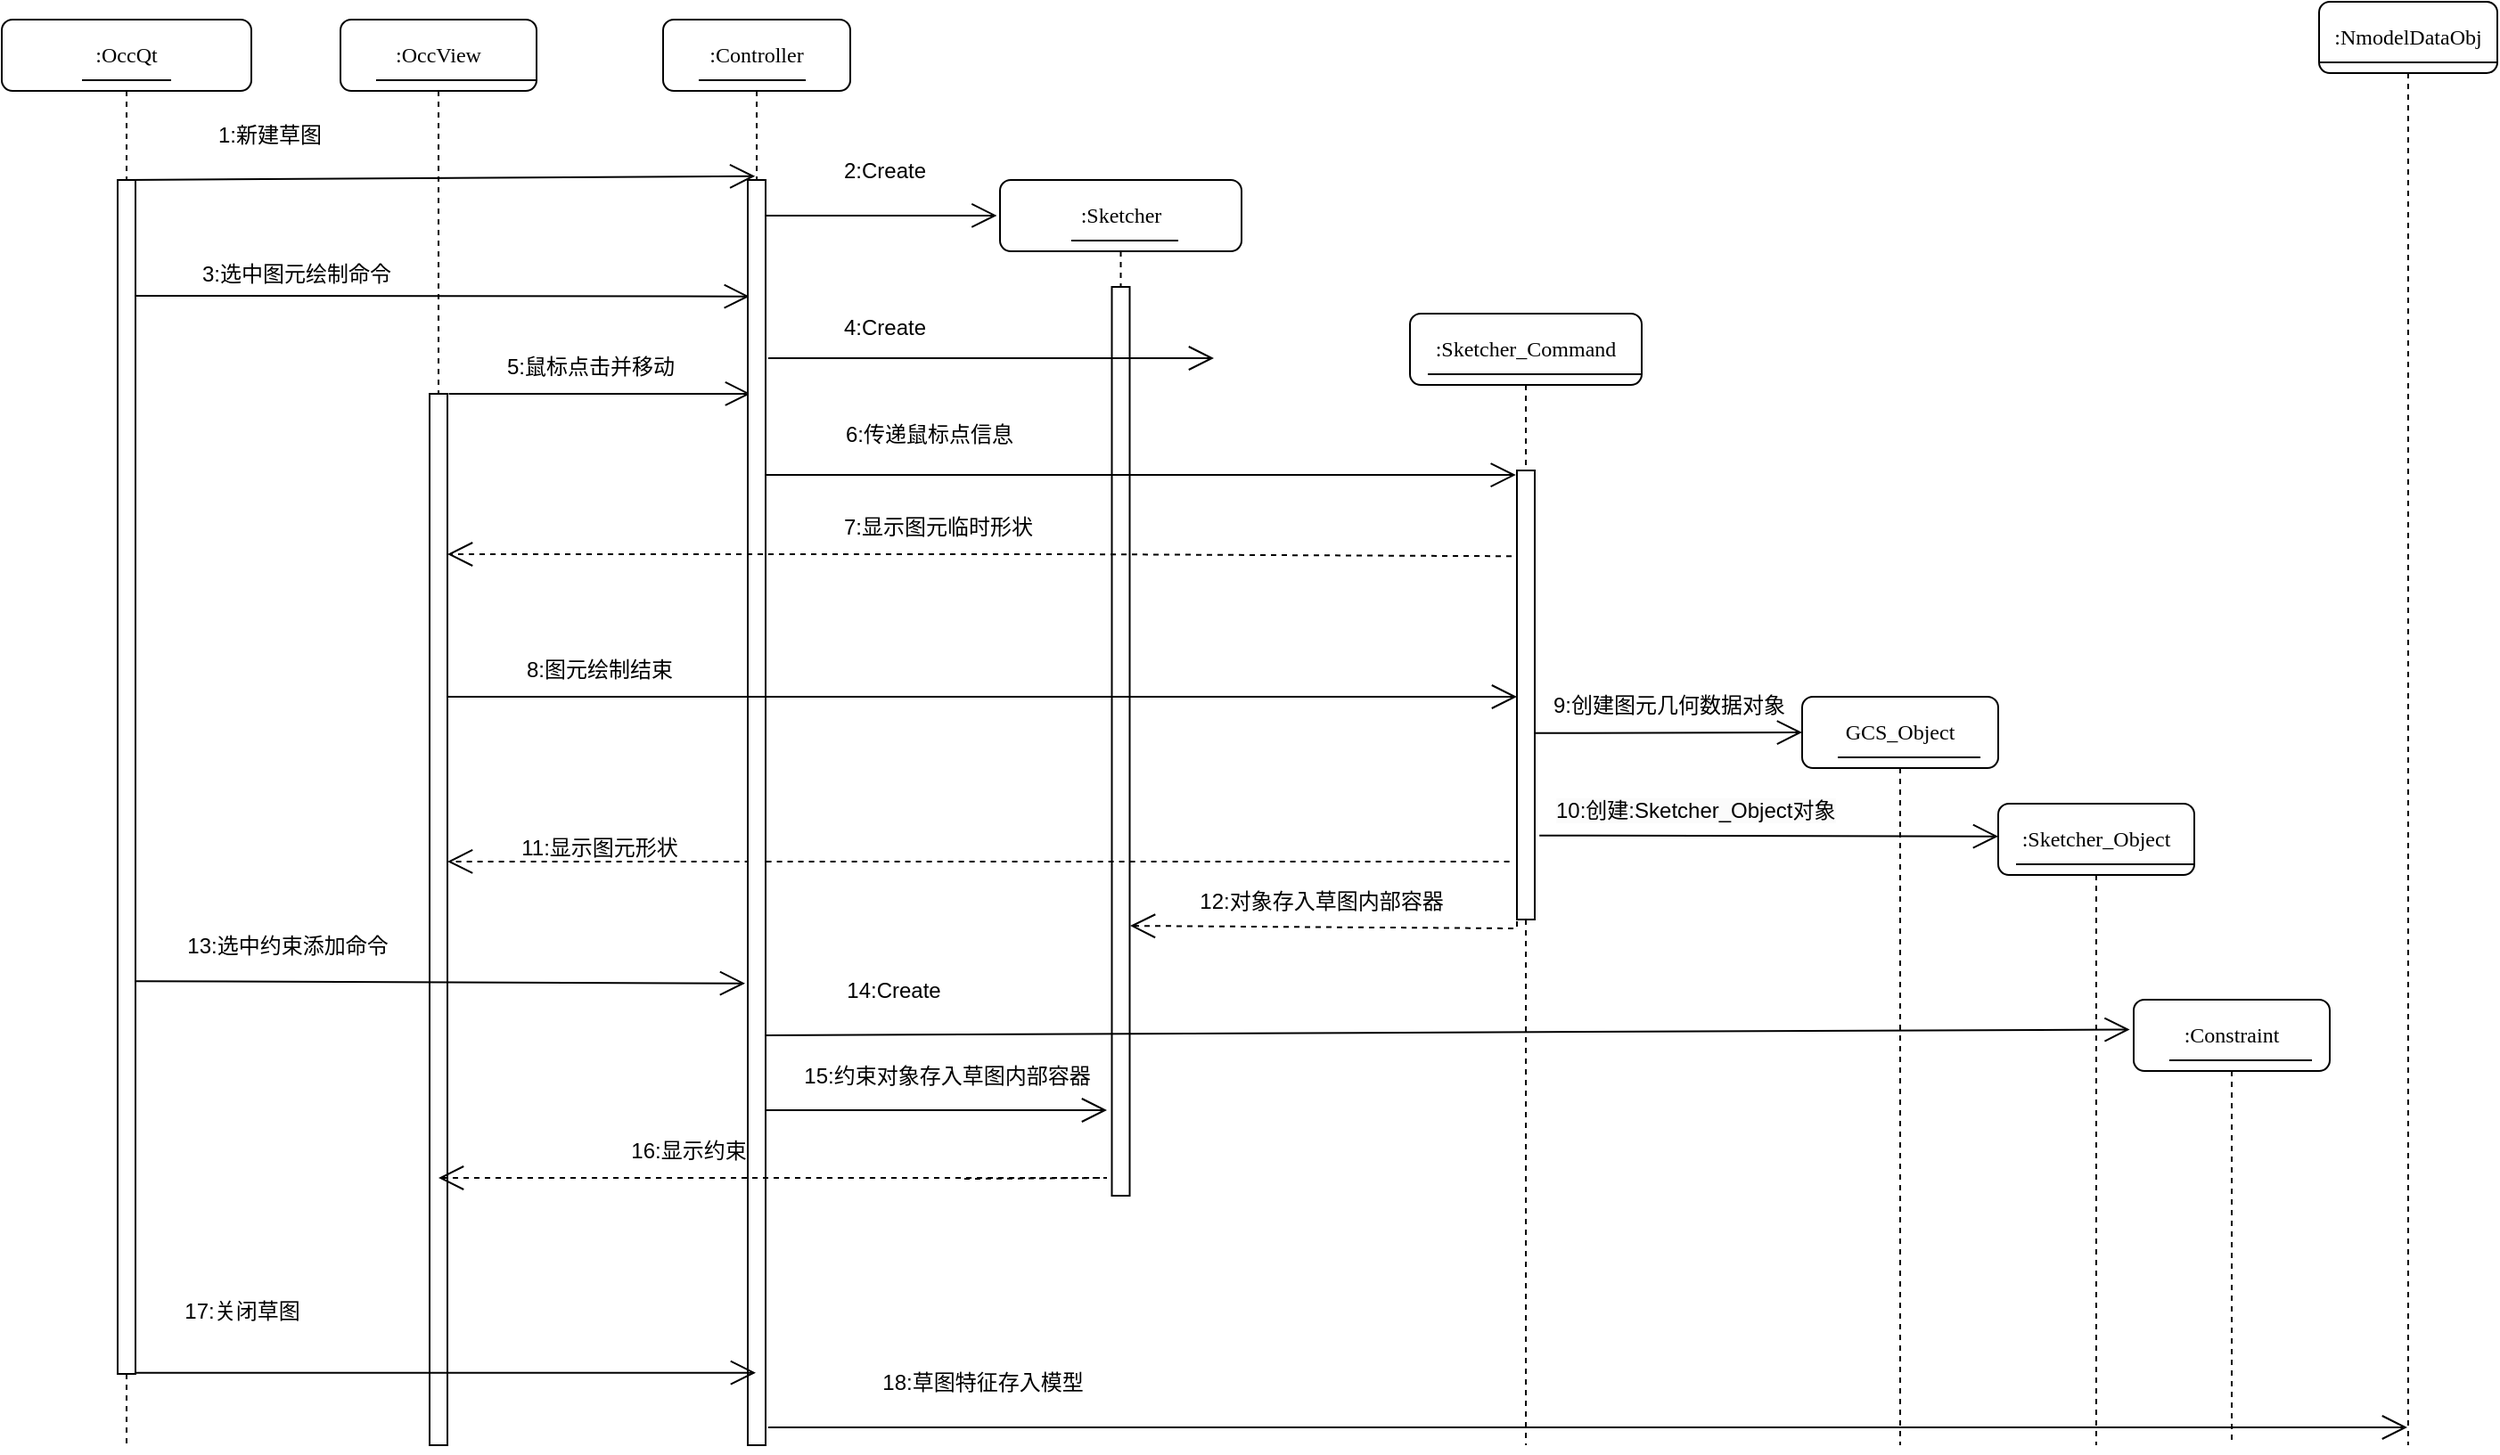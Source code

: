 <mxfile version="22.0.8" type="github">
  <diagram name="第 1 页" id="pxupF_m19sK6GDL_rKMm">
    <mxGraphModel dx="2117" dy="580" grid="1" gridSize="10" guides="1" tooltips="1" connect="1" arrows="1" fold="1" page="1" pageScale="1" pageWidth="827" pageHeight="1169" math="0" shadow="0">
      <root>
        <mxCell id="0" />
        <mxCell id="1" parent="0" />
        <mxCell id="zHRK3XGYiJXSnVPbU2CI-1" value=":OccView" style="shape=umlLifeline;perimeter=lifelinePerimeter;whiteSpace=wrap;html=1;container=1;collapsible=0;recursiveResize=0;outlineConnect=0;rounded=1;shadow=0;comic=0;labelBackgroundColor=none;strokeWidth=1;fontFamily=Verdana;fontSize=12;align=center;" parent="1" vertex="1">
          <mxGeometry x="180" y="80" width="110" height="800" as="geometry" />
        </mxCell>
        <mxCell id="zHRK3XGYiJXSnVPbU2CI-2" value="" style="html=1;points=[];perimeter=orthogonalPerimeter;rounded=0;shadow=0;comic=0;labelBackgroundColor=none;strokeWidth=1;fontFamily=Verdana;fontSize=12;align=center;" parent="zHRK3XGYiJXSnVPbU2CI-1" vertex="1">
          <mxGeometry x="50" y="210" width="10" height="590" as="geometry" />
        </mxCell>
        <mxCell id="zHRK3XGYiJXSnVPbU2CI-3" value="" style="line;strokeWidth=1;fillColor=none;align=left;verticalAlign=middle;spacingTop=-1;spacingLeft=3;spacingRight=3;rotatable=0;labelPosition=right;points=[];portConstraint=eastwest;strokeColor=inherit;" parent="zHRK3XGYiJXSnVPbU2CI-1" vertex="1">
          <mxGeometry x="20" y="30" width="90" height="8" as="geometry" />
        </mxCell>
        <mxCell id="zHRK3XGYiJXSnVPbU2CI-4" value=":Sketcher" style="shape=umlLifeline;perimeter=lifelinePerimeter;whiteSpace=wrap;html=1;container=1;collapsible=0;recursiveResize=0;outlineConnect=0;rounded=1;shadow=0;comic=0;labelBackgroundColor=none;strokeWidth=1;fontFamily=Verdana;fontSize=12;align=center;" parent="1" vertex="1">
          <mxGeometry x="550" y="170" width="135.5" height="570" as="geometry" />
        </mxCell>
        <mxCell id="zHRK3XGYiJXSnVPbU2CI-5" value="" style="html=1;points=[];perimeter=orthogonalPerimeter;rounded=0;shadow=0;comic=0;labelBackgroundColor=none;strokeWidth=1;fontFamily=Verdana;fontSize=12;align=center;" parent="zHRK3XGYiJXSnVPbU2CI-4" vertex="1">
          <mxGeometry x="62.75" y="60" width="10" height="510" as="geometry" />
        </mxCell>
        <mxCell id="zHRK3XGYiJXSnVPbU2CI-8" value="" style="line;strokeWidth=1;fillColor=none;align=left;verticalAlign=middle;spacingTop=-1;spacingLeft=3;spacingRight=3;rotatable=0;labelPosition=right;points=[];portConstraint=eastwest;strokeColor=inherit;" parent="zHRK3XGYiJXSnVPbU2CI-4" vertex="1">
          <mxGeometry x="40" y="30" width="60" height="8" as="geometry" />
        </mxCell>
        <mxCell id="zHRK3XGYiJXSnVPbU2CI-9" value=":Sketcher_Command" style="shape=umlLifeline;perimeter=lifelinePerimeter;whiteSpace=wrap;html=1;container=1;collapsible=0;recursiveResize=0;outlineConnect=0;rounded=1;shadow=0;comic=0;labelBackgroundColor=none;strokeWidth=1;fontFamily=Verdana;fontSize=12;align=center;" parent="1" vertex="1">
          <mxGeometry x="780" y="245" width="130" height="635" as="geometry" />
        </mxCell>
        <mxCell id="zHRK3XGYiJXSnVPbU2CI-14" value="" style="line;strokeWidth=1;fillColor=none;align=left;verticalAlign=middle;spacingTop=-1;spacingLeft=3;spacingRight=3;rotatable=0;labelPosition=right;points=[];portConstraint=eastwest;strokeColor=inherit;" parent="zHRK3XGYiJXSnVPbU2CI-9" vertex="1">
          <mxGeometry x="10" y="30" width="120" height="8" as="geometry" />
        </mxCell>
        <mxCell id="zHRK3XGYiJXSnVPbU2CI-59" value="" style="html=1;points=[];perimeter=orthogonalPerimeter;rounded=0;shadow=0;comic=0;labelBackgroundColor=none;strokeWidth=1;fontFamily=Verdana;fontSize=12;align=center;" parent="zHRK3XGYiJXSnVPbU2CI-9" vertex="1">
          <mxGeometry x="60" y="88" width="10" height="252" as="geometry" />
        </mxCell>
        <mxCell id="zHRK3XGYiJXSnVPbU2CI-105" value="" style="endArrow=open;endFill=1;endSize=12;html=1;rounded=0;dashed=1;entryX=1.025;entryY=0.703;entryDx=0;entryDy=0;entryPerimeter=0;" parent="zHRK3XGYiJXSnVPbU2CI-9" edge="1" target="zHRK3XGYiJXSnVPbU2CI-5">
          <mxGeometry width="160" relative="1" as="geometry">
            <mxPoint x="60" y="323" as="sourcePoint" />
            <mxPoint x="-150" y="345" as="targetPoint" />
            <Array as="points">
              <mxPoint x="60" y="345" />
            </Array>
          </mxGeometry>
        </mxCell>
        <mxCell id="zHRK3XGYiJXSnVPbU2CI-16" value=":NmodelDataObj" style="shape=umlLifeline;perimeter=lifelinePerimeter;whiteSpace=wrap;html=1;container=1;collapsible=0;recursiveResize=0;outlineConnect=0;rounded=1;shadow=0;comic=0;labelBackgroundColor=none;strokeWidth=1;fontFamily=Verdana;fontSize=12;align=center;" parent="1" vertex="1">
          <mxGeometry x="1290" y="70" width="100" height="810" as="geometry" />
        </mxCell>
        <mxCell id="zHRK3XGYiJXSnVPbU2CI-19" value="" style="line;strokeWidth=1;fillColor=none;align=left;verticalAlign=middle;spacingTop=-1;spacingLeft=3;spacingRight=3;rotatable=0;labelPosition=right;points=[];portConstraint=eastwest;strokeColor=inherit;" parent="zHRK3XGYiJXSnVPbU2CI-16" vertex="1">
          <mxGeometry y="30" width="100" height="8" as="geometry" />
        </mxCell>
        <mxCell id="zHRK3XGYiJXSnVPbU2CI-20" value=":OccQt&lt;br&gt;" style="shape=umlLifeline;perimeter=lifelinePerimeter;whiteSpace=wrap;html=1;container=1;collapsible=0;recursiveResize=0;outlineConnect=0;rounded=1;shadow=0;comic=0;labelBackgroundColor=none;strokeWidth=1;fontFamily=Verdana;fontSize=12;align=center;" parent="1" vertex="1">
          <mxGeometry x="-10" y="80" width="140" height="800" as="geometry" />
        </mxCell>
        <mxCell id="zHRK3XGYiJXSnVPbU2CI-21" value="" style="html=1;points=[];perimeter=orthogonalPerimeter;rounded=0;shadow=0;comic=0;labelBackgroundColor=none;strokeWidth=1;fontFamily=Verdana;fontSize=12;align=center;" parent="zHRK3XGYiJXSnVPbU2CI-20" vertex="1">
          <mxGeometry x="65" y="90" width="10" height="670" as="geometry" />
        </mxCell>
        <mxCell id="zHRK3XGYiJXSnVPbU2CI-22" value="" style="line;strokeWidth=1;fillColor=none;align=left;verticalAlign=middle;spacingTop=-1;spacingLeft=3;spacingRight=3;rotatable=0;labelPosition=right;points=[];portConstraint=eastwest;strokeColor=inherit;" parent="zHRK3XGYiJXSnVPbU2CI-20" vertex="1">
          <mxGeometry x="45" y="30" width="50" height="8" as="geometry" />
        </mxCell>
        <mxCell id="zHRK3XGYiJXSnVPbU2CI-44" value="17:关闭草图" style="text;html=1;strokeColor=none;fillColor=none;align=center;verticalAlign=middle;whiteSpace=wrap;rounded=0;" parent="zHRK3XGYiJXSnVPbU2CI-20" vertex="1">
          <mxGeometry x="100" y="710" width="70" height="30" as="geometry" />
        </mxCell>
        <mxCell id="zHRK3XGYiJXSnVPbU2CI-45" value="13:选中约束添加命令" style="text;html=1;align=center;verticalAlign=middle;resizable=0;points=[];autosize=1;strokeColor=none;fillColor=none;" parent="zHRK3XGYiJXSnVPbU2CI-20" vertex="1">
          <mxGeometry x="90" y="505" width="140" height="30" as="geometry" />
        </mxCell>
        <mxCell id="zHRK3XGYiJXSnVPbU2CI-35" value="" style="endArrow=open;endFill=1;endSize=12;html=1;rounded=0;entryX=0.41;entryY=-0.003;entryDx=0;entryDy=0;entryPerimeter=0;exitX=0.5;exitY=0;exitDx=0;exitDy=0;exitPerimeter=0;" parent="1" source="zHRK3XGYiJXSnVPbU2CI-21" target="zHRK3XGYiJXSnVPbU2CI-87" edge="1">
          <mxGeometry width="160" relative="1" as="geometry">
            <mxPoint x="70" y="160" as="sourcePoint" />
            <mxPoint x="190" y="280" as="targetPoint" />
          </mxGeometry>
        </mxCell>
        <mxCell id="zHRK3XGYiJXSnVPbU2CI-39" value="3:选中图元绘制命令" style="text;html=1;align=center;verticalAlign=middle;resizable=0;points=[];autosize=1;strokeColor=none;fillColor=none;" parent="1" vertex="1">
          <mxGeometry x="90" y="208" width="130" height="30" as="geometry" />
        </mxCell>
        <mxCell id="zHRK3XGYiJXSnVPbU2CI-58" value="" style="endArrow=open;endFill=1;endSize=12;html=1;rounded=0;entryX=0.09;entryY=0.092;entryDx=0;entryDy=0;entryPerimeter=0;exitX=0.96;exitY=0.097;exitDx=0;exitDy=0;exitPerimeter=0;" parent="1" target="zHRK3XGYiJXSnVPbU2CI-87" edge="1" source="zHRK3XGYiJXSnVPbU2CI-21">
          <mxGeometry width="160" relative="1" as="geometry">
            <mxPoint x="70" y="235" as="sourcePoint" />
            <mxPoint x="400" y="190" as="targetPoint" />
          </mxGeometry>
        </mxCell>
        <mxCell id="zHRK3XGYiJXSnVPbU2CI-60" value="" style="endArrow=open;endFill=1;endSize=12;html=1;rounded=0;exitX=1.08;exitY=0;exitDx=0;exitDy=0;exitPerimeter=0;entryX=0.15;entryY=0.169;entryDx=0;entryDy=0;entryPerimeter=0;" parent="1" target="zHRK3XGYiJXSnVPbU2CI-87" edge="1" source="zHRK3XGYiJXSnVPbU2CI-2">
          <mxGeometry width="160" relative="1" as="geometry">
            <mxPoint x="320" y="310" as="sourcePoint" />
            <mxPoint x="359" y="363" as="targetPoint" />
          </mxGeometry>
        </mxCell>
        <mxCell id="zHRK3XGYiJXSnVPbU2CI-42" value="9:创建图元几何数据对象" style="text;html=1;align=center;verticalAlign=middle;resizable=0;points=[];autosize=1;strokeColor=none;fillColor=none;" parent="1" vertex="1">
          <mxGeometry x="850" y="450" width="150" height="30" as="geometry" />
        </mxCell>
        <mxCell id="zHRK3XGYiJXSnVPbU2CI-41" value="8:图元绘制结束" style="text;html=1;align=center;verticalAlign=middle;resizable=0;points=[];autosize=1;strokeColor=none;fillColor=none;" parent="1" vertex="1">
          <mxGeometry x="270" y="430" width="110" height="30" as="geometry" />
        </mxCell>
        <mxCell id="zHRK3XGYiJXSnVPbU2CI-65" value=":Sketcher_Object" style="shape=umlLifeline;perimeter=lifelinePerimeter;whiteSpace=wrap;html=1;container=1;collapsible=0;recursiveResize=0;outlineConnect=0;rounded=1;shadow=0;comic=0;labelBackgroundColor=none;strokeWidth=1;fontFamily=Verdana;fontSize=12;align=center;" parent="1" vertex="1">
          <mxGeometry x="1110" y="520" width="110" height="360" as="geometry" />
        </mxCell>
        <mxCell id="zHRK3XGYiJXSnVPbU2CI-67" value="" style="line;strokeWidth=1;fillColor=none;align=left;verticalAlign=middle;spacingTop=-1;spacingLeft=3;spacingRight=3;rotatable=0;labelPosition=right;points=[];portConstraint=eastwest;strokeColor=inherit;" parent="zHRK3XGYiJXSnVPbU2CI-65" vertex="1">
          <mxGeometry x="10" y="30" width="100" height="8" as="geometry" />
        </mxCell>
        <mxCell id="zHRK3XGYiJXSnVPbU2CI-74" value="GCS_Object" style="shape=umlLifeline;perimeter=lifelinePerimeter;whiteSpace=wrap;html=1;container=1;collapsible=0;recursiveResize=0;outlineConnect=0;rounded=1;shadow=0;comic=0;labelBackgroundColor=none;strokeWidth=1;fontFamily=Verdana;fontSize=12;align=center;" parent="1" vertex="1">
          <mxGeometry x="1000" y="460" width="110" height="420" as="geometry" />
        </mxCell>
        <mxCell id="zHRK3XGYiJXSnVPbU2CI-75" value="" style="line;strokeWidth=1;fillColor=none;align=left;verticalAlign=middle;spacingTop=-1;spacingLeft=3;spacingRight=3;rotatable=0;labelPosition=right;points=[];portConstraint=eastwest;strokeColor=inherit;" parent="zHRK3XGYiJXSnVPbU2CI-74" vertex="1">
          <mxGeometry x="20" y="30" width="80" height="8" as="geometry" />
        </mxCell>
        <mxCell id="zHRK3XGYiJXSnVPbU2CI-77" value="" style="endArrow=open;endFill=1;endSize=12;html=1;rounded=0;exitX=-0.42;exitY=0.871;exitDx=0;exitDy=0;exitPerimeter=0;dashed=1;" parent="1" source="zHRK3XGYiJXSnVPbU2CI-59" edge="1" target="zHRK3XGYiJXSnVPbU2CI-2">
          <mxGeometry width="160" relative="1" as="geometry">
            <mxPoint x="728.0" y="558.792" as="sourcePoint" />
            <mxPoint x="320.0" y="562.6" as="targetPoint" />
            <Array as="points" />
          </mxGeometry>
        </mxCell>
        <mxCell id="zHRK3XGYiJXSnVPbU2CI-78" value="11:显示图元形状" style="text;html=1;align=center;verticalAlign=middle;resizable=0;points=[];autosize=1;strokeColor=none;fillColor=none;" parent="1" vertex="1">
          <mxGeometry x="270" y="530" width="110" height="30" as="geometry" />
        </mxCell>
        <mxCell id="zHRK3XGYiJXSnVPbU2CI-86" value=":Controller" style="shape=umlLifeline;perimeter=lifelinePerimeter;whiteSpace=wrap;html=1;container=1;collapsible=0;recursiveResize=0;outlineConnect=0;rounded=1;shadow=0;comic=0;labelBackgroundColor=none;strokeWidth=1;fontFamily=Verdana;fontSize=12;align=center;" parent="1" vertex="1">
          <mxGeometry x="361" y="80" width="105" height="800" as="geometry" />
        </mxCell>
        <mxCell id="zHRK3XGYiJXSnVPbU2CI-87" value="" style="html=1;points=[];perimeter=orthogonalPerimeter;rounded=0;shadow=0;comic=0;labelBackgroundColor=none;strokeWidth=1;fontFamily=Verdana;fontSize=12;align=center;" parent="zHRK3XGYiJXSnVPbU2CI-86" vertex="1">
          <mxGeometry x="47.5" y="90" width="10" height="710" as="geometry" />
        </mxCell>
        <mxCell id="zHRK3XGYiJXSnVPbU2CI-91" value="" style="line;strokeWidth=1;fillColor=none;align=left;verticalAlign=middle;spacingTop=-1;spacingLeft=3;spacingRight=3;rotatable=0;labelPosition=right;points=[];portConstraint=eastwest;strokeColor=inherit;" parent="zHRK3XGYiJXSnVPbU2CI-86" vertex="1">
          <mxGeometry x="20" y="30" width="60" height="8" as="geometry" />
        </mxCell>
        <mxCell id="zHRK3XGYiJXSnVPbU2CI-92" value="" style="endArrow=open;endFill=1;endSize=12;html=1;rounded=0;entryX=-0.013;entryY=0.035;entryDx=0;entryDy=0;entryPerimeter=0;" parent="zHRK3XGYiJXSnVPbU2CI-86" edge="1" target="zHRK3XGYiJXSnVPbU2CI-4">
          <mxGeometry width="160" relative="1" as="geometry">
            <mxPoint x="57.5" y="110" as="sourcePoint" />
            <mxPoint x="108" y="110" as="targetPoint" />
          </mxGeometry>
        </mxCell>
        <mxCell id="zHRK3XGYiJXSnVPbU2CI-109" value="" style="endArrow=open;endFill=1;endSize=12;html=1;rounded=0;entryX=-0.02;entryY=0.067;entryDx=0;entryDy=0;entryPerimeter=0;" parent="zHRK3XGYiJXSnVPbU2CI-86" edge="1" target="zHRK3XGYiJXSnVPbU2CI-107">
          <mxGeometry width="160" relative="1" as="geometry">
            <mxPoint x="57.5" y="570" as="sourcePoint" />
            <mxPoint x="819" y="570" as="targetPoint" />
          </mxGeometry>
        </mxCell>
        <mxCell id="zHRK3XGYiJXSnVPbU2CI-112" value="" style="endArrow=open;endFill=1;endSize=12;html=1;rounded=0;" parent="zHRK3XGYiJXSnVPbU2CI-86" edge="1">
          <mxGeometry width="160" relative="1" as="geometry">
            <mxPoint x="57.5" y="612" as="sourcePoint" />
            <mxPoint x="249" y="612" as="targetPoint" />
          </mxGeometry>
        </mxCell>
        <mxCell id="zHRK3XGYiJXSnVPbU2CI-98" value="4:Create" style="text;html=1;align=center;verticalAlign=middle;resizable=0;points=[];autosize=1;strokeColor=none;fillColor=none;" parent="1" vertex="1">
          <mxGeometry x="450" y="238" width="70" height="30" as="geometry" />
        </mxCell>
        <mxCell id="zHRK3XGYiJXSnVPbU2CI-61" value="" style="endArrow=open;endFill=1;endSize=12;html=1;rounded=0;exitX=-0.3;exitY=0.191;exitDx=0;exitDy=0;exitPerimeter=0;dashed=1;" parent="1" source="zHRK3XGYiJXSnVPbU2CI-59" edge="1">
          <mxGeometry width="160" relative="1" as="geometry">
            <mxPoint x="745" y="380" as="sourcePoint" />
            <mxPoint x="240" y="380" as="targetPoint" />
            <Array as="points">
              <mxPoint x="590" y="380" />
            </Array>
          </mxGeometry>
        </mxCell>
        <mxCell id="zHRK3XGYiJXSnVPbU2CI-63" value="7:显示图元临时形状" style="text;html=1;align=center;verticalAlign=middle;resizable=0;points=[];autosize=1;strokeColor=none;fillColor=none;" parent="1" vertex="1">
          <mxGeometry x="450" y="350" width="130" height="30" as="geometry" />
        </mxCell>
        <mxCell id="zHRK3XGYiJXSnVPbU2CI-107" value=":Constraint" style="shape=umlLifeline;perimeter=lifelinePerimeter;whiteSpace=wrap;html=1;container=1;collapsible=0;recursiveResize=0;outlineConnect=0;rounded=1;shadow=0;comic=0;labelBackgroundColor=none;strokeWidth=1;fontFamily=Verdana;fontSize=12;align=center;" parent="1" vertex="1">
          <mxGeometry x="1186" y="630" width="110" height="250" as="geometry" />
        </mxCell>
        <mxCell id="zHRK3XGYiJXSnVPbU2CI-108" value="" style="line;strokeWidth=1;fillColor=none;align=left;verticalAlign=middle;spacingTop=-1;spacingLeft=3;spacingRight=3;rotatable=0;labelPosition=right;points=[];portConstraint=eastwest;strokeColor=inherit;" parent="zHRK3XGYiJXSnVPbU2CI-107" vertex="1">
          <mxGeometry x="20" y="30" width="80" height="8" as="geometry" />
        </mxCell>
        <mxCell id="zHRK3XGYiJXSnVPbU2CI-110" value="14:Create" style="text;html=1;align=center;verticalAlign=middle;resizable=0;points=[];autosize=1;strokeColor=none;fillColor=none;" parent="1" vertex="1">
          <mxGeometry x="450" y="610" width="80" height="30" as="geometry" />
        </mxCell>
        <mxCell id="zHRK3XGYiJXSnVPbU2CI-117" value="" style="endArrow=open;endFill=1;endSize=12;html=1;rounded=0;dashed=1;" parent="1" target="zHRK3XGYiJXSnVPbU2CI-1" edge="1">
          <mxGeometry width="160" relative="1" as="geometry">
            <mxPoint x="530" y="730.5" as="sourcePoint" />
            <mxPoint x="370" y="730.5" as="targetPoint" />
            <Array as="points">
              <mxPoint x="610" y="730" />
            </Array>
          </mxGeometry>
        </mxCell>
        <mxCell id="zHRK3XGYiJXSnVPbU2CI-118" value="16:显示约束" style="text;html=1;align=center;verticalAlign=middle;resizable=0;points=[];autosize=1;strokeColor=none;fillColor=none;" parent="1" vertex="1">
          <mxGeometry x="330" y="700" width="90" height="30" as="geometry" />
        </mxCell>
        <mxCell id="zHRK3XGYiJXSnVPbU2CI-121" value="18:草图特征存入模型" style="text;html=1;align=center;verticalAlign=middle;resizable=0;points=[];autosize=1;strokeColor=none;fillColor=none;" parent="1" vertex="1">
          <mxGeometry x="470" y="830" width="140" height="30" as="geometry" />
        </mxCell>
        <mxCell id="zHRK3XGYiJXSnVPbU2CI-36" value="1:新建草图" style="text;html=1;align=center;verticalAlign=middle;resizable=0;points=[];autosize=1;strokeColor=none;fillColor=none;" parent="1" vertex="1">
          <mxGeometry x="100" y="130" width="80" height="30" as="geometry" />
        </mxCell>
        <mxCell id="zHRK3XGYiJXSnVPbU2CI-93" value="2:Create" style="text;html=1;align=center;verticalAlign=middle;resizable=0;points=[];autosize=1;strokeColor=none;fillColor=none;" parent="1" vertex="1">
          <mxGeometry x="450" y="150" width="70" height="30" as="geometry" />
        </mxCell>
        <mxCell id="zHRK3XGYiJXSnVPbU2CI-96" value="" style="endArrow=open;endFill=1;endSize=12;html=1;rounded=0;" parent="1" edge="1">
          <mxGeometry width="160" relative="1" as="geometry">
            <mxPoint x="420" y="270" as="sourcePoint" />
            <mxPoint x="670" y="270" as="targetPoint" />
          </mxGeometry>
        </mxCell>
        <mxCell id="Ojc-O68Cv-DJpuqxMeqM-2" value="5:鼠标点击并移动" style="text;html=1;align=center;verticalAlign=middle;resizable=0;points=[];autosize=1;strokeColor=none;fillColor=none;" vertex="1" parent="1">
          <mxGeometry x="260" y="260" width="120" height="30" as="geometry" />
        </mxCell>
        <mxCell id="zHRK3XGYiJXSnVPbU2CI-99" value="" style="endArrow=open;endFill=1;endSize=12;html=1;rounded=0;entryX=-0.06;entryY=0.01;entryDx=0;entryDy=0;entryPerimeter=0;" parent="1" target="zHRK3XGYiJXSnVPbU2CI-59" edge="1" source="zHRK3XGYiJXSnVPbU2CI-87">
          <mxGeometry width="160" relative="1" as="geometry">
            <mxPoint x="490" y="340" as="sourcePoint" />
            <mxPoint x="692.5" y="340" as="targetPoint" />
          </mxGeometry>
        </mxCell>
        <mxCell id="zHRK3XGYiJXSnVPbU2CI-100" value="6:传递鼠标点信息" style="text;html=1;align=center;verticalAlign=middle;resizable=0;points=[];autosize=1;strokeColor=none;fillColor=none;" parent="1" vertex="1">
          <mxGeometry x="450" y="298" width="120" height="30" as="geometry" />
        </mxCell>
        <mxCell id="zHRK3XGYiJXSnVPbU2CI-73" value="" style="endArrow=open;endFill=1;endSize=12;html=1;rounded=0;entryX=0;entryY=0.051;entryDx=0;entryDy=0;entryPerimeter=0;exitX=1.26;exitY=0.813;exitDx=0;exitDy=0;exitPerimeter=0;" parent="1" target="zHRK3XGYiJXSnVPbU2CI-65" edge="1" source="zHRK3XGYiJXSnVPbU2CI-59">
          <mxGeometry width="160" relative="1" as="geometry">
            <mxPoint x="850" y="531" as="sourcePoint" />
            <mxPoint x="890" y="525" as="targetPoint" />
          </mxGeometry>
        </mxCell>
        <mxCell id="zHRK3XGYiJXSnVPbU2CI-120" value="" style="endArrow=open;endFill=1;endSize=12;html=1;rounded=0;" parent="1" target="zHRK3XGYiJXSnVPbU2CI-16" edge="1">
          <mxGeometry width="160" relative="1" as="geometry">
            <mxPoint x="420" y="870" as="sourcePoint" />
            <mxPoint x="436" y="860" as="targetPoint" />
          </mxGeometry>
        </mxCell>
        <mxCell id="Ojc-O68Cv-DJpuqxMeqM-4" value="" style="endArrow=open;endFill=1;endSize=12;html=1;rounded=0;exitX=1.04;exitY=0.999;exitDx=0;exitDy=0;exitPerimeter=0;" edge="1" parent="1" source="zHRK3XGYiJXSnVPbU2CI-21" target="zHRK3XGYiJXSnVPbU2CI-86">
          <mxGeometry width="160" relative="1" as="geometry">
            <mxPoint x="80" y="930" as="sourcePoint" />
            <mxPoint x="370" y="900" as="targetPoint" />
          </mxGeometry>
        </mxCell>
        <mxCell id="zHRK3XGYiJXSnVPbU2CI-64" value="" style="endArrow=open;endFill=1;endSize=12;html=1;rounded=0;" parent="1" edge="1">
          <mxGeometry width="160" relative="1" as="geometry">
            <mxPoint x="240" y="460" as="sourcePoint" />
            <mxPoint x="840" y="460" as="targetPoint" />
          </mxGeometry>
        </mxCell>
        <mxCell id="zHRK3XGYiJXSnVPbU2CI-104" value="" style="endArrow=open;endFill=1;endSize=12;html=1;rounded=0;entryX=-0.15;entryY=0.635;entryDx=0;entryDy=0;entryPerimeter=0;exitX=1.04;exitY=0.671;exitDx=0;exitDy=0;exitPerimeter=0;" parent="1" edge="1" target="zHRK3XGYiJXSnVPbU2CI-87" source="zHRK3XGYiJXSnVPbU2CI-21">
          <mxGeometry width="160" relative="1" as="geometry">
            <mxPoint x="80" y="620" as="sourcePoint" />
            <mxPoint x="316" y="620" as="targetPoint" />
          </mxGeometry>
        </mxCell>
        <mxCell id="zHRK3XGYiJXSnVPbU2CI-103" value="" style="endArrow=open;endFill=1;endSize=12;html=1;rounded=0;exitX=1.02;exitY=0.585;exitDx=0;exitDy=0;exitPerimeter=0;" parent="1" edge="1" source="zHRK3XGYiJXSnVPbU2CI-59">
          <mxGeometry width="160" relative="1" as="geometry">
            <mxPoint x="840" y="484.5" as="sourcePoint" />
            <mxPoint x="1000" y="480" as="targetPoint" />
          </mxGeometry>
        </mxCell>
        <mxCell id="zHRK3XGYiJXSnVPbU2CI-106" value="12:对象存入草图内部容器" style="text;html=1;align=center;verticalAlign=middle;resizable=0;points=[];autosize=1;strokeColor=none;fillColor=none;" parent="1" vertex="1">
          <mxGeometry x="650" y="560" width="160" height="30" as="geometry" />
        </mxCell>
        <mxCell id="Ojc-O68Cv-DJpuqxMeqM-7" value="&lt;span style=&quot;color: rgb(0, 0, 0); font-family: Helvetica; font-size: 12px; font-style: normal; font-variant-ligatures: normal; font-variant-caps: normal; font-weight: 400; letter-spacing: normal; orphans: 2; text-align: center; text-indent: 0px; text-transform: none; widows: 2; word-spacing: 0px; -webkit-text-stroke-width: 0px; background-color: rgb(251, 251, 251); text-decoration-thickness: initial; text-decoration-style: initial; text-decoration-color: initial; float: none; display: inline !important;&quot;&gt;10:创建:Sketcher_Object对象&lt;/span&gt;" style="text;whiteSpace=wrap;html=1;" vertex="1" parent="1">
          <mxGeometry x="860" y="510" width="160" height="40" as="geometry" />
        </mxCell>
        <mxCell id="zHRK3XGYiJXSnVPbU2CI-113" value="15:约束对象存入草图内部容器" style="text;html=1;align=center;verticalAlign=middle;resizable=0;points=[];autosize=1;strokeColor=none;fillColor=none;" parent="1" vertex="1">
          <mxGeometry x="430" y="658" width="180" height="30" as="geometry" />
        </mxCell>
      </root>
    </mxGraphModel>
  </diagram>
</mxfile>
